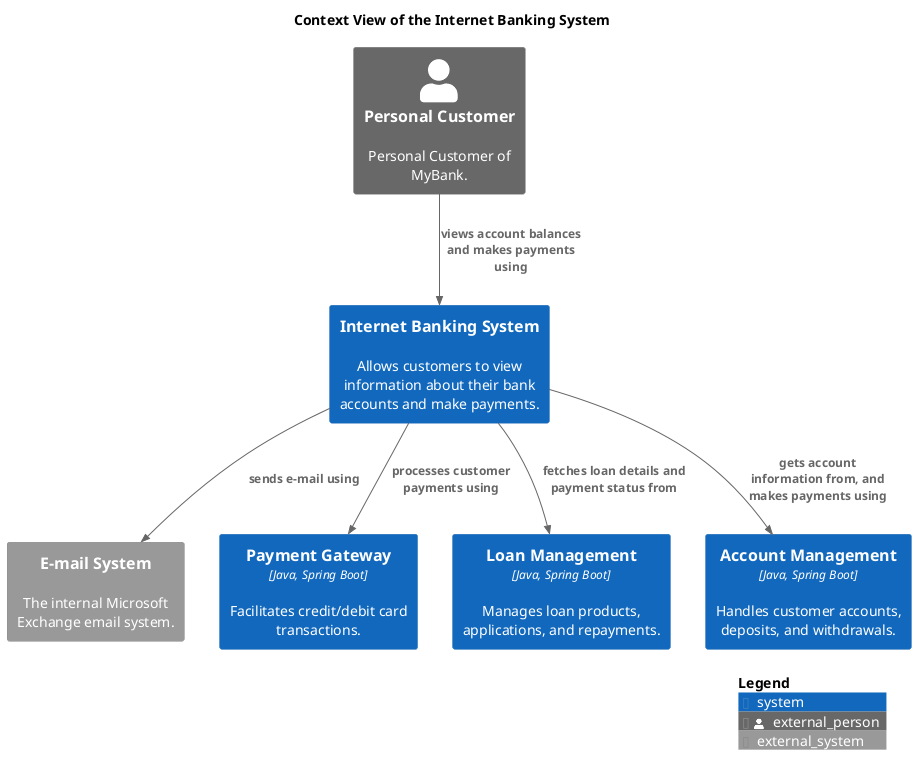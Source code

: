 @startuml context-view
!include <C4/C4_Context.puml>
!include <awslib14/AWSCommon>
!include <awslib14/AWSC4Integration>
!include <azure/AzureCommon>
!include <azure/AzureC4Integration>
!include <tupadr3/common>


LAYOUT_TOP_DOWN()




title Context View of the Internet Banking System
System_Ext(mybank_emailSystem, "E-mail System", $descr="The internal Microsoft Exchange email system.")
System(mybank_digitalBanking_internetBankingSystem_internetBankingSystem, "Internet Banking System", $descr="Allows customers to view information about their bank accounts and make payments.")
Person_Ext(mybank_personalCustomer, "Personal Customer", $descr="Personal Customer of MyBank.")
System(mybank_payment_paymentGatewaySystem, "Payment Gateway", $descr="Facilitates credit/debit card transactions.", $type="Java, Spring Boot")
System(mybank_coreBanking_loanManagementSystem, "Loan Management", $descr="Manages loan products, applications, and repayments.", $type="Java, Spring Boot")
System(mybank_coreBanking_accountManagementSystem, "Account Management", $descr="Handles customer accounts, deposits, and withdrawals.", $type="Java, Spring Boot")
Rel(mybank_digitalBanking_internetBankingSystem_internetBankingSystem, mybank_emailSystem, "sends e-mail using")
Rel(mybank_digitalBanking_internetBankingSystem_internetBankingSystem, mybank_coreBanking_loanManagementSystem, "fetches loan details and payment status from")
Rel(mybank_personalCustomer, mybank_digitalBanking_internetBankingSystem_internetBankingSystem, "views account balances and makes payments using")
Rel(mybank_digitalBanking_internetBankingSystem_internetBankingSystem, mybank_coreBanking_accountManagementSystem, "gets account information from, and makes payments using")
Rel(mybank_digitalBanking_internetBankingSystem_internetBankingSystem, mybank_payment_paymentGatewaySystem, "processes customer payments using")
SHOW_LEGEND()
@enduml

